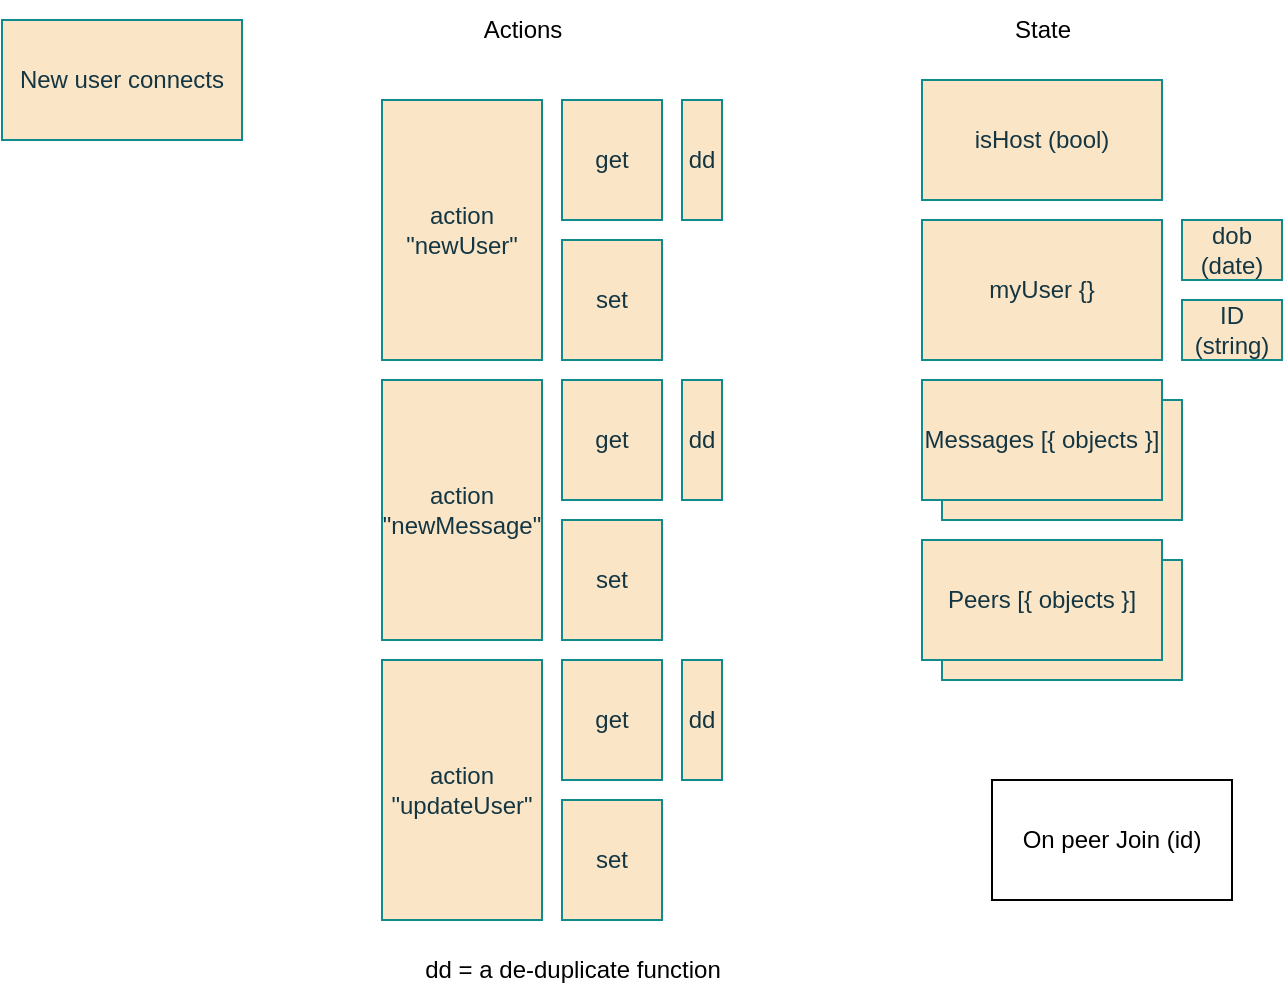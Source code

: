 <mxfile>
    <diagram name="Page-1" id="QpNTI5gdbHEC6Xr1V8M1">
        <mxGraphModel dx="441" dy="439" grid="1" gridSize="10" guides="1" tooltips="1" connect="1" arrows="1" fold="1" page="1" pageScale="1" pageWidth="850" pageHeight="1100" math="0" shadow="0">
            <root>
                <mxCell id="0"/>
                <mxCell id="1" parent="0"/>
                <mxCell id="w-SKvcKQ-mkBPLHkN619-3" value="&lt;div&gt;New user connects&lt;/div&gt;" style="whiteSpace=wrap;html=1;labelBackgroundColor=none;fillColor=#FAE5C7;strokeColor=#0F8B8D;fontColor=#143642;" parent="1" vertex="1">
                    <mxGeometry x="20" y="370" width="120" height="60" as="geometry"/>
                </mxCell>
                <mxCell id="w-SKvcKQ-mkBPLHkN619-4" value="myUser {}" style="whiteSpace=wrap;html=1;labelBackgroundColor=none;fillColor=#FAE5C7;strokeColor=#0F8B8D;fontColor=#143642;" parent="1" vertex="1">
                    <mxGeometry x="480" y="470" width="120" height="70" as="geometry"/>
                </mxCell>
                <mxCell id="w-SKvcKQ-mkBPLHkN619-5" value="" style="whiteSpace=wrap;html=1;labelBackgroundColor=none;fillColor=#FAE5C7;strokeColor=#0F8B8D;fontColor=#143642;" parent="1" vertex="1">
                    <mxGeometry x="490" y="560" width="120" height="60" as="geometry"/>
                </mxCell>
                <mxCell id="w-SKvcKQ-mkBPLHkN619-6" value="&lt;div&gt;Messages [{ objects }]&lt;/div&gt;" style="whiteSpace=wrap;html=1;labelBackgroundColor=none;fillColor=#FAE5C7;strokeColor=#0F8B8D;fontColor=#143642;" parent="1" vertex="1">
                    <mxGeometry x="480" y="550" width="120" height="60" as="geometry"/>
                </mxCell>
                <mxCell id="w-SKvcKQ-mkBPLHkN619-17" value="&lt;div&gt;isHost (bool)&lt;/div&gt;" style="whiteSpace=wrap;html=1;labelBackgroundColor=none;fillColor=#FAE5C7;strokeColor=#0F8B8D;fontColor=#143642;" parent="1" vertex="1">
                    <mxGeometry x="480" y="400" width="120" height="60" as="geometry"/>
                </mxCell>
                <mxCell id="w-SKvcKQ-mkBPLHkN619-19" value="&lt;div&gt;action&lt;/div&gt;&lt;div&gt;&quot;newMessage&quot;&lt;/div&gt;" style="whiteSpace=wrap;html=1;labelBackgroundColor=none;fillColor=#FAE5C7;strokeColor=#0F8B8D;fontColor=#143642;" parent="1" vertex="1">
                    <mxGeometry x="210" y="550" width="80" height="130" as="geometry"/>
                </mxCell>
                <mxCell id="w-SKvcKQ-mkBPLHkN619-20" value="get" style="whiteSpace=wrap;html=1;labelBackgroundColor=none;fillColor=#FAE5C7;strokeColor=#0F8B8D;fontColor=#143642;" parent="1" vertex="1">
                    <mxGeometry x="300" y="550" width="50" height="60" as="geometry"/>
                </mxCell>
                <mxCell id="w-SKvcKQ-mkBPLHkN619-21" value="set" style="whiteSpace=wrap;html=1;labelBackgroundColor=none;fillColor=#FAE5C7;strokeColor=#0F8B8D;fontColor=#143642;" parent="1" vertex="1">
                    <mxGeometry x="300" y="620" width="50" height="60" as="geometry"/>
                </mxCell>
                <mxCell id="w-SKvcKQ-mkBPLHkN619-22" value="&lt;div&gt;action&lt;/div&gt;&lt;div&gt;&quot;newUser&quot;&lt;/div&gt;" style="whiteSpace=wrap;html=1;labelBackgroundColor=none;fillColor=#FAE5C7;strokeColor=#0F8B8D;fontColor=#143642;" parent="1" vertex="1">
                    <mxGeometry x="210" y="410" width="80" height="130" as="geometry"/>
                </mxCell>
                <mxCell id="w-SKvcKQ-mkBPLHkN619-23" value="get" style="whiteSpace=wrap;html=1;labelBackgroundColor=none;fillColor=#FAE5C7;strokeColor=#0F8B8D;fontColor=#143642;" parent="1" vertex="1">
                    <mxGeometry x="300" y="410" width="50" height="60" as="geometry"/>
                </mxCell>
                <mxCell id="w-SKvcKQ-mkBPLHkN619-24" value="set" style="whiteSpace=wrap;html=1;labelBackgroundColor=none;fillColor=#FAE5C7;strokeColor=#0F8B8D;fontColor=#143642;" parent="1" vertex="1">
                    <mxGeometry x="300" y="480" width="50" height="60" as="geometry"/>
                </mxCell>
                <mxCell id="w-SKvcKQ-mkBPLHkN619-30" value="" style="whiteSpace=wrap;html=1;labelBackgroundColor=none;fillColor=#FAE5C7;strokeColor=#0F8B8D;fontColor=#143642;" parent="1" vertex="1">
                    <mxGeometry x="490" y="640" width="120" height="60" as="geometry"/>
                </mxCell>
                <mxCell id="w-SKvcKQ-mkBPLHkN619-31" value="&lt;div&gt;Peers [{ objects }]&lt;/div&gt;" style="whiteSpace=wrap;html=1;labelBackgroundColor=none;fillColor=#FAE5C7;strokeColor=#0F8B8D;fontColor=#143642;" parent="1" vertex="1">
                    <mxGeometry x="480" y="630" width="120" height="60" as="geometry"/>
                </mxCell>
                <mxCell id="w-SKvcKQ-mkBPLHkN619-32" value="dd" style="whiteSpace=wrap;html=1;labelBackgroundColor=none;fillColor=#FAE5C7;strokeColor=#0F8B8D;fontColor=#143642;" parent="1" vertex="1">
                    <mxGeometry x="360" y="410" width="20" height="60" as="geometry"/>
                </mxCell>
                <mxCell id="w-SKvcKQ-mkBPLHkN619-34" value="dd" style="whiteSpace=wrap;html=1;labelBackgroundColor=none;fillColor=#FAE5C7;strokeColor=#0F8B8D;fontColor=#143642;" parent="1" vertex="1">
                    <mxGeometry x="360" y="550" width="20" height="60" as="geometry"/>
                </mxCell>
                <mxCell id="2" value="Actions" style="text;html=1;align=center;verticalAlign=middle;resizable=0;points=[];autosize=1;strokeColor=none;fillColor=none;" parent="1" vertex="1">
                    <mxGeometry x="250" y="360" width="60" height="30" as="geometry"/>
                </mxCell>
                <mxCell id="3" value="State" style="text;html=1;align=center;verticalAlign=middle;resizable=0;points=[];autosize=1;strokeColor=none;fillColor=none;" parent="1" vertex="1">
                    <mxGeometry x="515" y="360" width="50" height="30" as="geometry"/>
                </mxCell>
                <mxCell id="4" value="&lt;div style=&quot;text-align: left;&quot;&gt;&lt;span style=&quot;background-color: initial;&quot;&gt;dd = a de-duplicate function&lt;/span&gt;&lt;/div&gt;" style="text;html=1;align=center;verticalAlign=middle;resizable=0;points=[];autosize=1;strokeColor=none;fillColor=none;" parent="1" vertex="1">
                    <mxGeometry x="220" y="830" width="170" height="30" as="geometry"/>
                </mxCell>
                <mxCell id="5" value="dob (date)" style="whiteSpace=wrap;html=1;labelBackgroundColor=none;fillColor=#FAE5C7;strokeColor=#0F8B8D;fontColor=#143642;" parent="1" vertex="1">
                    <mxGeometry x="610" y="470" width="50" height="30" as="geometry"/>
                </mxCell>
                <mxCell id="6" value="ID&lt;br&gt;(string)" style="whiteSpace=wrap;html=1;labelBackgroundColor=none;fillColor=#FAE5C7;strokeColor=#0F8B8D;fontColor=#143642;" parent="1" vertex="1">
                    <mxGeometry x="610" y="510" width="50" height="30" as="geometry"/>
                </mxCell>
                <mxCell id="7" value="&lt;div&gt;action&lt;/div&gt;&lt;div&gt;&quot;updateUser&quot;&lt;/div&gt;" style="whiteSpace=wrap;html=1;labelBackgroundColor=none;fillColor=#FAE5C7;strokeColor=#0F8B8D;fontColor=#143642;" parent="1" vertex="1">
                    <mxGeometry x="210" y="690" width="80" height="130" as="geometry"/>
                </mxCell>
                <mxCell id="8" value="get" style="whiteSpace=wrap;html=1;labelBackgroundColor=none;fillColor=#FAE5C7;strokeColor=#0F8B8D;fontColor=#143642;" parent="1" vertex="1">
                    <mxGeometry x="300" y="690" width="50" height="60" as="geometry"/>
                </mxCell>
                <mxCell id="9" value="set" style="whiteSpace=wrap;html=1;labelBackgroundColor=none;fillColor=#FAE5C7;strokeColor=#0F8B8D;fontColor=#143642;" parent="1" vertex="1">
                    <mxGeometry x="300" y="760" width="50" height="60" as="geometry"/>
                </mxCell>
                <mxCell id="10" value="dd" style="whiteSpace=wrap;html=1;labelBackgroundColor=none;fillColor=#FAE5C7;strokeColor=#0F8B8D;fontColor=#143642;" parent="1" vertex="1">
                    <mxGeometry x="360" y="690" width="20" height="60" as="geometry"/>
                </mxCell>
                <mxCell id="11" value="On peer Join (id)" style="whiteSpace=wrap;html=1;" vertex="1" parent="1">
                    <mxGeometry x="515" y="750" width="120" height="60" as="geometry"/>
                </mxCell>
            </root>
        </mxGraphModel>
    </diagram>
</mxfile>